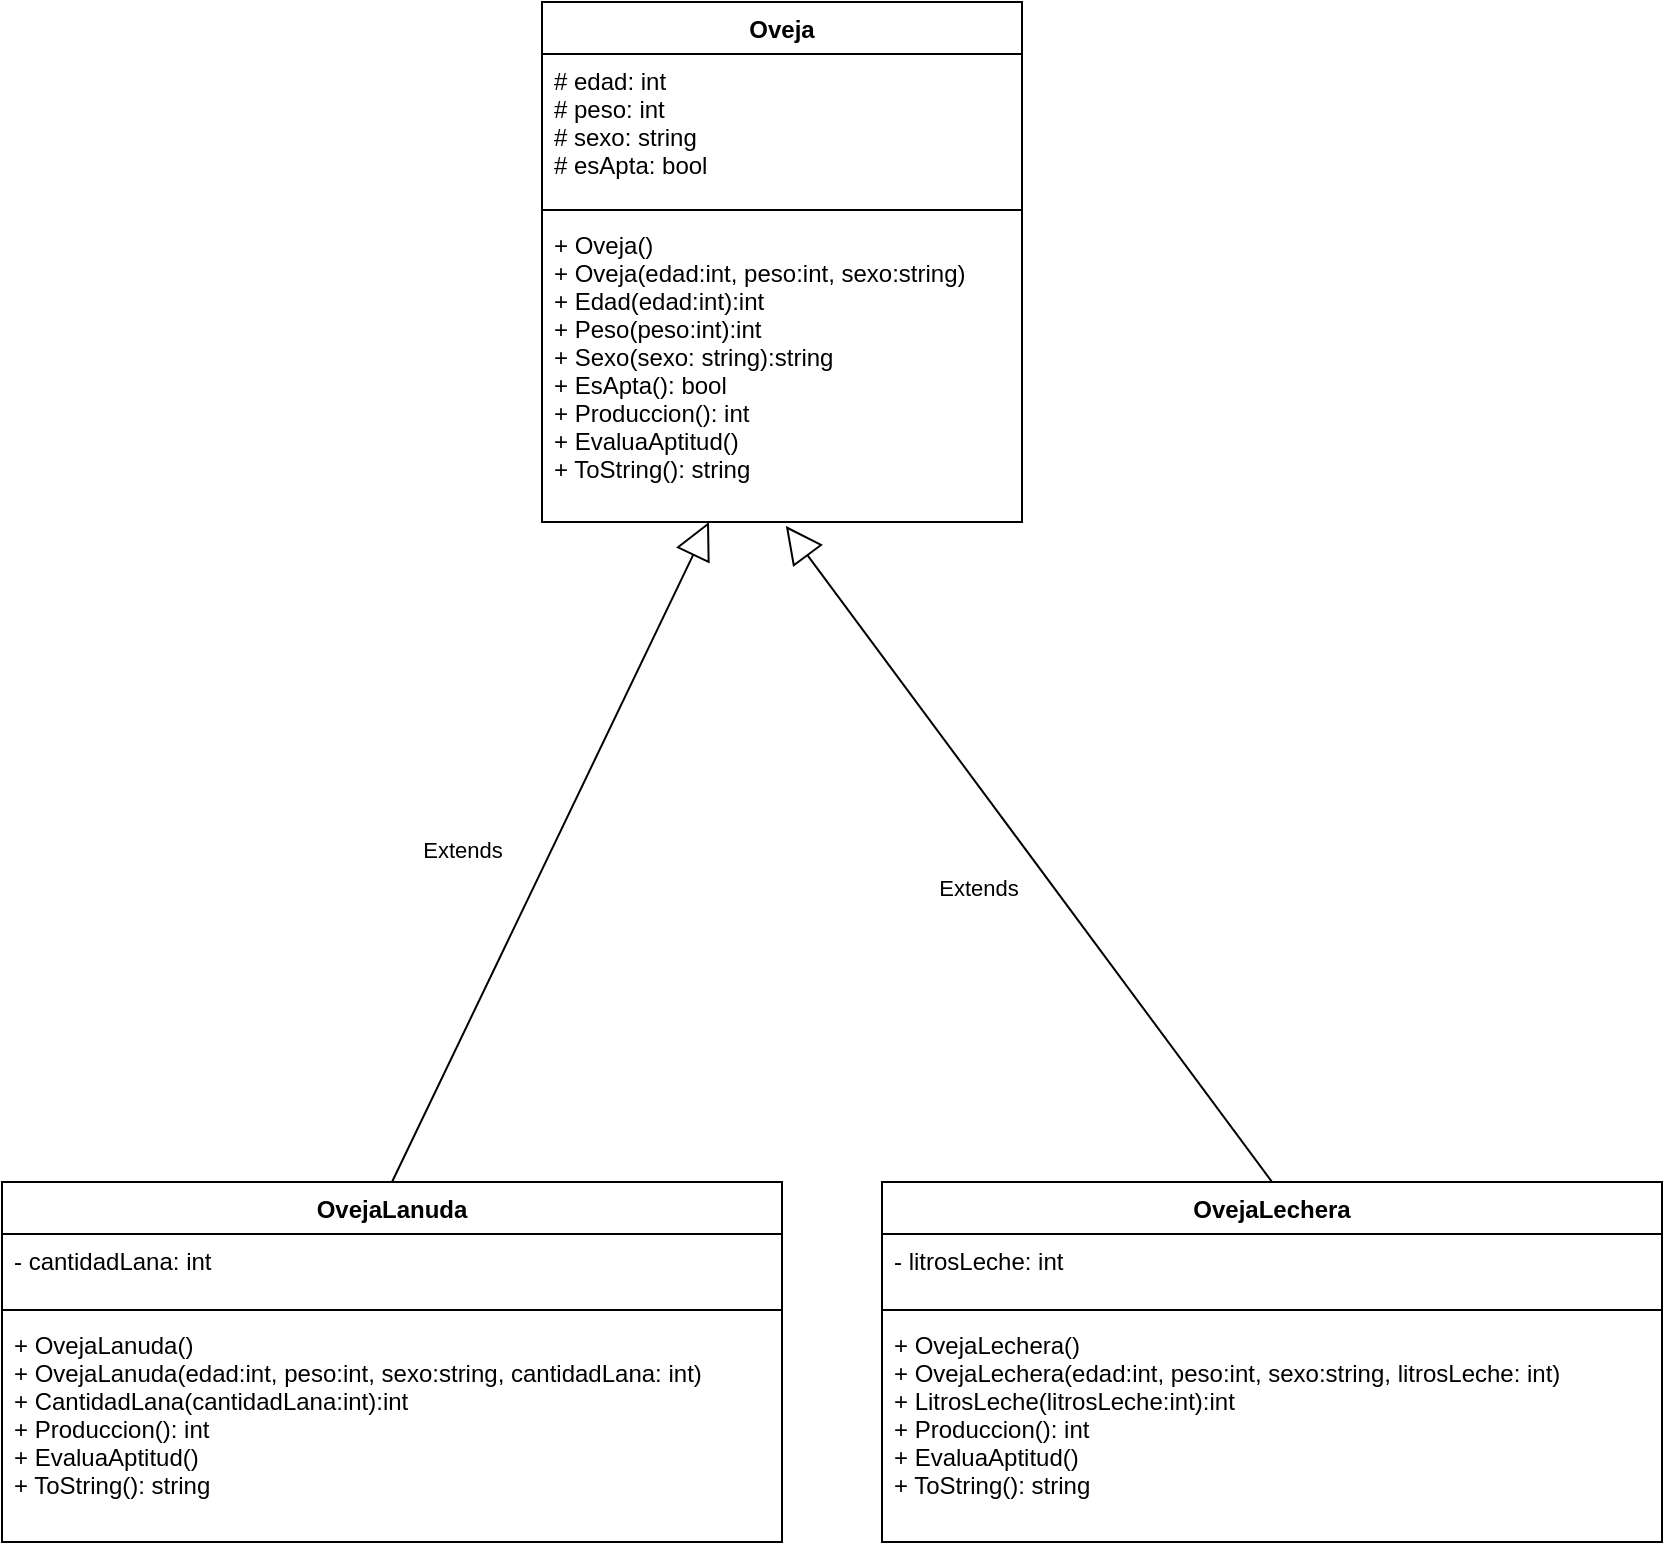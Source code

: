 <mxfile version="20.2.7" type="device"><diagram id="C5RBs43oDa-KdzZeNtuy" name="Page-1"><mxGraphModel dx="692" dy="1550" grid="1" gridSize="10" guides="1" tooltips="1" connect="1" arrows="1" fold="1" page="1" pageScale="1" pageWidth="1654" pageHeight="1169" math="0" shadow="0"><root><mxCell id="WIyWlLk6GJQsqaUBKTNV-0"/><mxCell id="WIyWlLk6GJQsqaUBKTNV-1" parent="WIyWlLk6GJQsqaUBKTNV-0"/><mxCell id="QVw1ap9B6yD32LJbRpxJ-0" value="Oveja" style="swimlane;fontStyle=1;align=center;verticalAlign=top;childLayout=stackLayout;horizontal=1;startSize=26;horizontalStack=0;resizeParent=1;resizeParentMax=0;resizeLast=0;collapsible=1;marginBottom=0;" vertex="1" parent="WIyWlLk6GJQsqaUBKTNV-1"><mxGeometry x="350" y="-380" width="240" height="260" as="geometry"/></mxCell><mxCell id="QVw1ap9B6yD32LJbRpxJ-1" value="# edad: int&#10;# peso: int&#10;# sexo: string&#10;# esApta: bool" style="text;strokeColor=none;fillColor=none;align=left;verticalAlign=top;spacingLeft=4;spacingRight=4;overflow=hidden;rotatable=0;points=[[0,0.5],[1,0.5]];portConstraint=eastwest;" vertex="1" parent="QVw1ap9B6yD32LJbRpxJ-0"><mxGeometry y="26" width="240" height="74" as="geometry"/></mxCell><mxCell id="QVw1ap9B6yD32LJbRpxJ-2" value="" style="line;strokeWidth=1;fillColor=none;align=left;verticalAlign=middle;spacingTop=-1;spacingLeft=3;spacingRight=3;rotatable=0;labelPosition=right;points=[];portConstraint=eastwest;" vertex="1" parent="QVw1ap9B6yD32LJbRpxJ-0"><mxGeometry y="100" width="240" height="8" as="geometry"/></mxCell><mxCell id="QVw1ap9B6yD32LJbRpxJ-3" value="+ Oveja()&#10;+ Oveja(edad:int, peso:int, sexo:string)&#10;+ Edad(edad:int):int&#10;+ Peso(peso:int):int&#10;+ Sexo(sexo: string):string&#10;+ EsApta(): bool&#10;+ Produccion(): int&#10;+ EvaluaAptitud()&#10;+ ToString(): string" style="text;strokeColor=none;fillColor=none;align=left;verticalAlign=top;spacingLeft=4;spacingRight=4;overflow=hidden;rotatable=0;points=[[0,0.5],[1,0.5]];portConstraint=eastwest;" vertex="1" parent="QVw1ap9B6yD32LJbRpxJ-0"><mxGeometry y="108" width="240" height="152" as="geometry"/></mxCell><mxCell id="QVw1ap9B6yD32LJbRpxJ-4" value="OvejaLechera" style="swimlane;fontStyle=1;align=center;verticalAlign=top;childLayout=stackLayout;horizontal=1;startSize=26;horizontalStack=0;resizeParent=1;resizeParentMax=0;resizeLast=0;collapsible=1;marginBottom=0;" vertex="1" parent="WIyWlLk6GJQsqaUBKTNV-1"><mxGeometry x="520" y="210" width="390" height="180" as="geometry"/></mxCell><mxCell id="QVw1ap9B6yD32LJbRpxJ-5" value="- litrosLeche: int" style="text;strokeColor=none;fillColor=none;align=left;verticalAlign=top;spacingLeft=4;spacingRight=4;overflow=hidden;rotatable=0;points=[[0,0.5],[1,0.5]];portConstraint=eastwest;" vertex="1" parent="QVw1ap9B6yD32LJbRpxJ-4"><mxGeometry y="26" width="390" height="34" as="geometry"/></mxCell><mxCell id="QVw1ap9B6yD32LJbRpxJ-6" value="" style="line;strokeWidth=1;fillColor=none;align=left;verticalAlign=middle;spacingTop=-1;spacingLeft=3;spacingRight=3;rotatable=0;labelPosition=right;points=[];portConstraint=eastwest;" vertex="1" parent="QVw1ap9B6yD32LJbRpxJ-4"><mxGeometry y="60" width="390" height="8" as="geometry"/></mxCell><mxCell id="QVw1ap9B6yD32LJbRpxJ-7" value="+ OvejaLechera()&#10;+ OvejaLechera(edad:int, peso:int, sexo:string, litrosLeche: int)&#10;+ LitrosLeche(litrosLeche:int):int&#10;+ Produccion(): int&#10;+ EvaluaAptitud()&#10;+ ToString(): string" style="text;strokeColor=none;fillColor=none;align=left;verticalAlign=top;spacingLeft=4;spacingRight=4;overflow=hidden;rotatable=0;points=[[0,0.5],[1,0.5]];portConstraint=eastwest;" vertex="1" parent="QVw1ap9B6yD32LJbRpxJ-4"><mxGeometry y="68" width="390" height="112" as="geometry"/></mxCell><mxCell id="QVw1ap9B6yD32LJbRpxJ-9" value="Extends" style="endArrow=block;endSize=16;endFill=0;html=1;rounded=0;entryX=0.508;entryY=1.013;entryDx=0;entryDy=0;entryPerimeter=0;exitX=0.5;exitY=0;exitDx=0;exitDy=0;" edge="1" parent="WIyWlLk6GJQsqaUBKTNV-1" source="QVw1ap9B6yD32LJbRpxJ-4" target="QVw1ap9B6yD32LJbRpxJ-3"><mxGeometry x="0.006" y="31" width="160" relative="1" as="geometry"><mxPoint x="330" y="130" as="sourcePoint"/><mxPoint x="490" y="130" as="targetPoint"/><mxPoint as="offset"/></mxGeometry></mxCell><mxCell id="QVw1ap9B6yD32LJbRpxJ-10" value="OvejaLanuda" style="swimlane;fontStyle=1;align=center;verticalAlign=top;childLayout=stackLayout;horizontal=1;startSize=26;horizontalStack=0;resizeParent=1;resizeParentMax=0;resizeLast=0;collapsible=1;marginBottom=0;" vertex="1" parent="WIyWlLk6GJQsqaUBKTNV-1"><mxGeometry x="80" y="210" width="390" height="180" as="geometry"/></mxCell><mxCell id="QVw1ap9B6yD32LJbRpxJ-11" value="- cantidadLana: int" style="text;strokeColor=none;fillColor=none;align=left;verticalAlign=top;spacingLeft=4;spacingRight=4;overflow=hidden;rotatable=0;points=[[0,0.5],[1,0.5]];portConstraint=eastwest;" vertex="1" parent="QVw1ap9B6yD32LJbRpxJ-10"><mxGeometry y="26" width="390" height="34" as="geometry"/></mxCell><mxCell id="QVw1ap9B6yD32LJbRpxJ-12" value="" style="line;strokeWidth=1;fillColor=none;align=left;verticalAlign=middle;spacingTop=-1;spacingLeft=3;spacingRight=3;rotatable=0;labelPosition=right;points=[];portConstraint=eastwest;" vertex="1" parent="QVw1ap9B6yD32LJbRpxJ-10"><mxGeometry y="60" width="390" height="8" as="geometry"/></mxCell><mxCell id="QVw1ap9B6yD32LJbRpxJ-13" value="+ OvejaLanuda()&#10;+ OvejaLanuda(edad:int, peso:int, sexo:string, cantidadLana: int)&#10;+ CantidadLana(cantidadLana:int):int&#10;+ Produccion(): int&#10;+ EvaluaAptitud()&#10;+ ToString(): string" style="text;strokeColor=none;fillColor=none;align=left;verticalAlign=top;spacingLeft=4;spacingRight=4;overflow=hidden;rotatable=0;points=[[0,0.5],[1,0.5]];portConstraint=eastwest;" vertex="1" parent="QVw1ap9B6yD32LJbRpxJ-10"><mxGeometry y="68" width="390" height="112" as="geometry"/></mxCell><mxCell id="QVw1ap9B6yD32LJbRpxJ-14" value="Extends" style="endArrow=block;endSize=16;endFill=0;html=1;rounded=0;exitX=0.5;exitY=0;exitDx=0;exitDy=0;" edge="1" parent="WIyWlLk6GJQsqaUBKTNV-1" source="QVw1ap9B6yD32LJbRpxJ-10" target="QVw1ap9B6yD32LJbRpxJ-3"><mxGeometry x="-0.101" y="40" width="160" relative="1" as="geometry"><mxPoint as="sourcePoint"/><mxPoint x="330" y="10" as="targetPoint"/><mxPoint as="offset"/></mxGeometry></mxCell></root></mxGraphModel></diagram></mxfile>